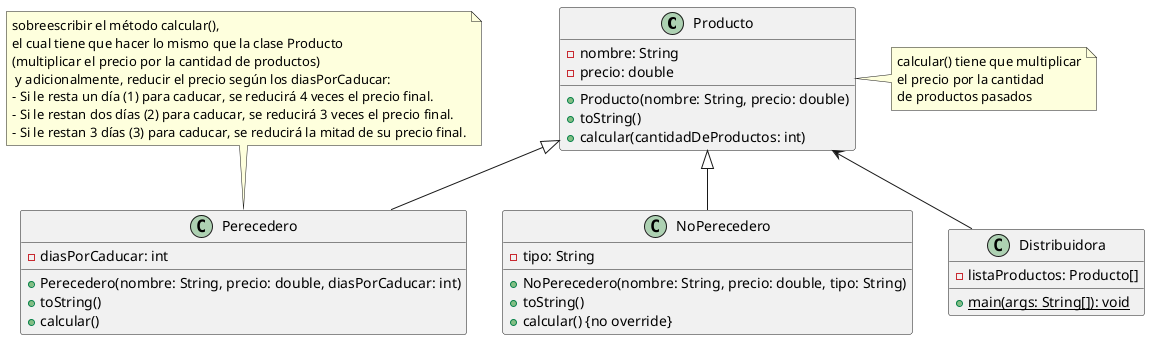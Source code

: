 @startuml
'https://plantuml.com/class-diagram
class Producto {
    - nombre: String
    - precio: double
    + Producto(nombre: String, precio: double)
    + toString()
    + calcular(cantidadDeProductos: int)
}
note right of Producto : calcular() tiene que multiplicar\nel precio por la cantidad\nde productos pasados

Producto <|-- Perecedero

class Perecedero {
    - diasPorCaducar: int
    + Perecedero(nombre: String, precio: double, diasPorCaducar: int)
    + toString()
    + calcular()
}

note top of Perecedero : sobreescribir el método calcular(),\nel cual tiene que hacer lo mismo que la clase Producto\n(multiplicar el precio por la cantidad de productos)\n y adicionalmente, reducir el precio según los diasPorCaducar:\n- Si le resta un día (1) para caducar, se reducirá 4 veces el precio final.\n- Si le restan dos días (2) para caducar, se reducirá 3 veces el precio final.\n- Si le restan 3 días (3) para caducar, se reducirá la mitad de su precio final.

Producto <|-- NoPerecedero

class NoPerecedero {
    - tipo: String
    + NoPerecedero(nombre: String, precio: double, tipo: String)
    + toString()
    + calcular() {no override}
}

Producto <-- Distribuidora

class Distribuidora {
    - listaProductos: Producto[]
    {static}+ main(args: String[]): void
}
@enduml